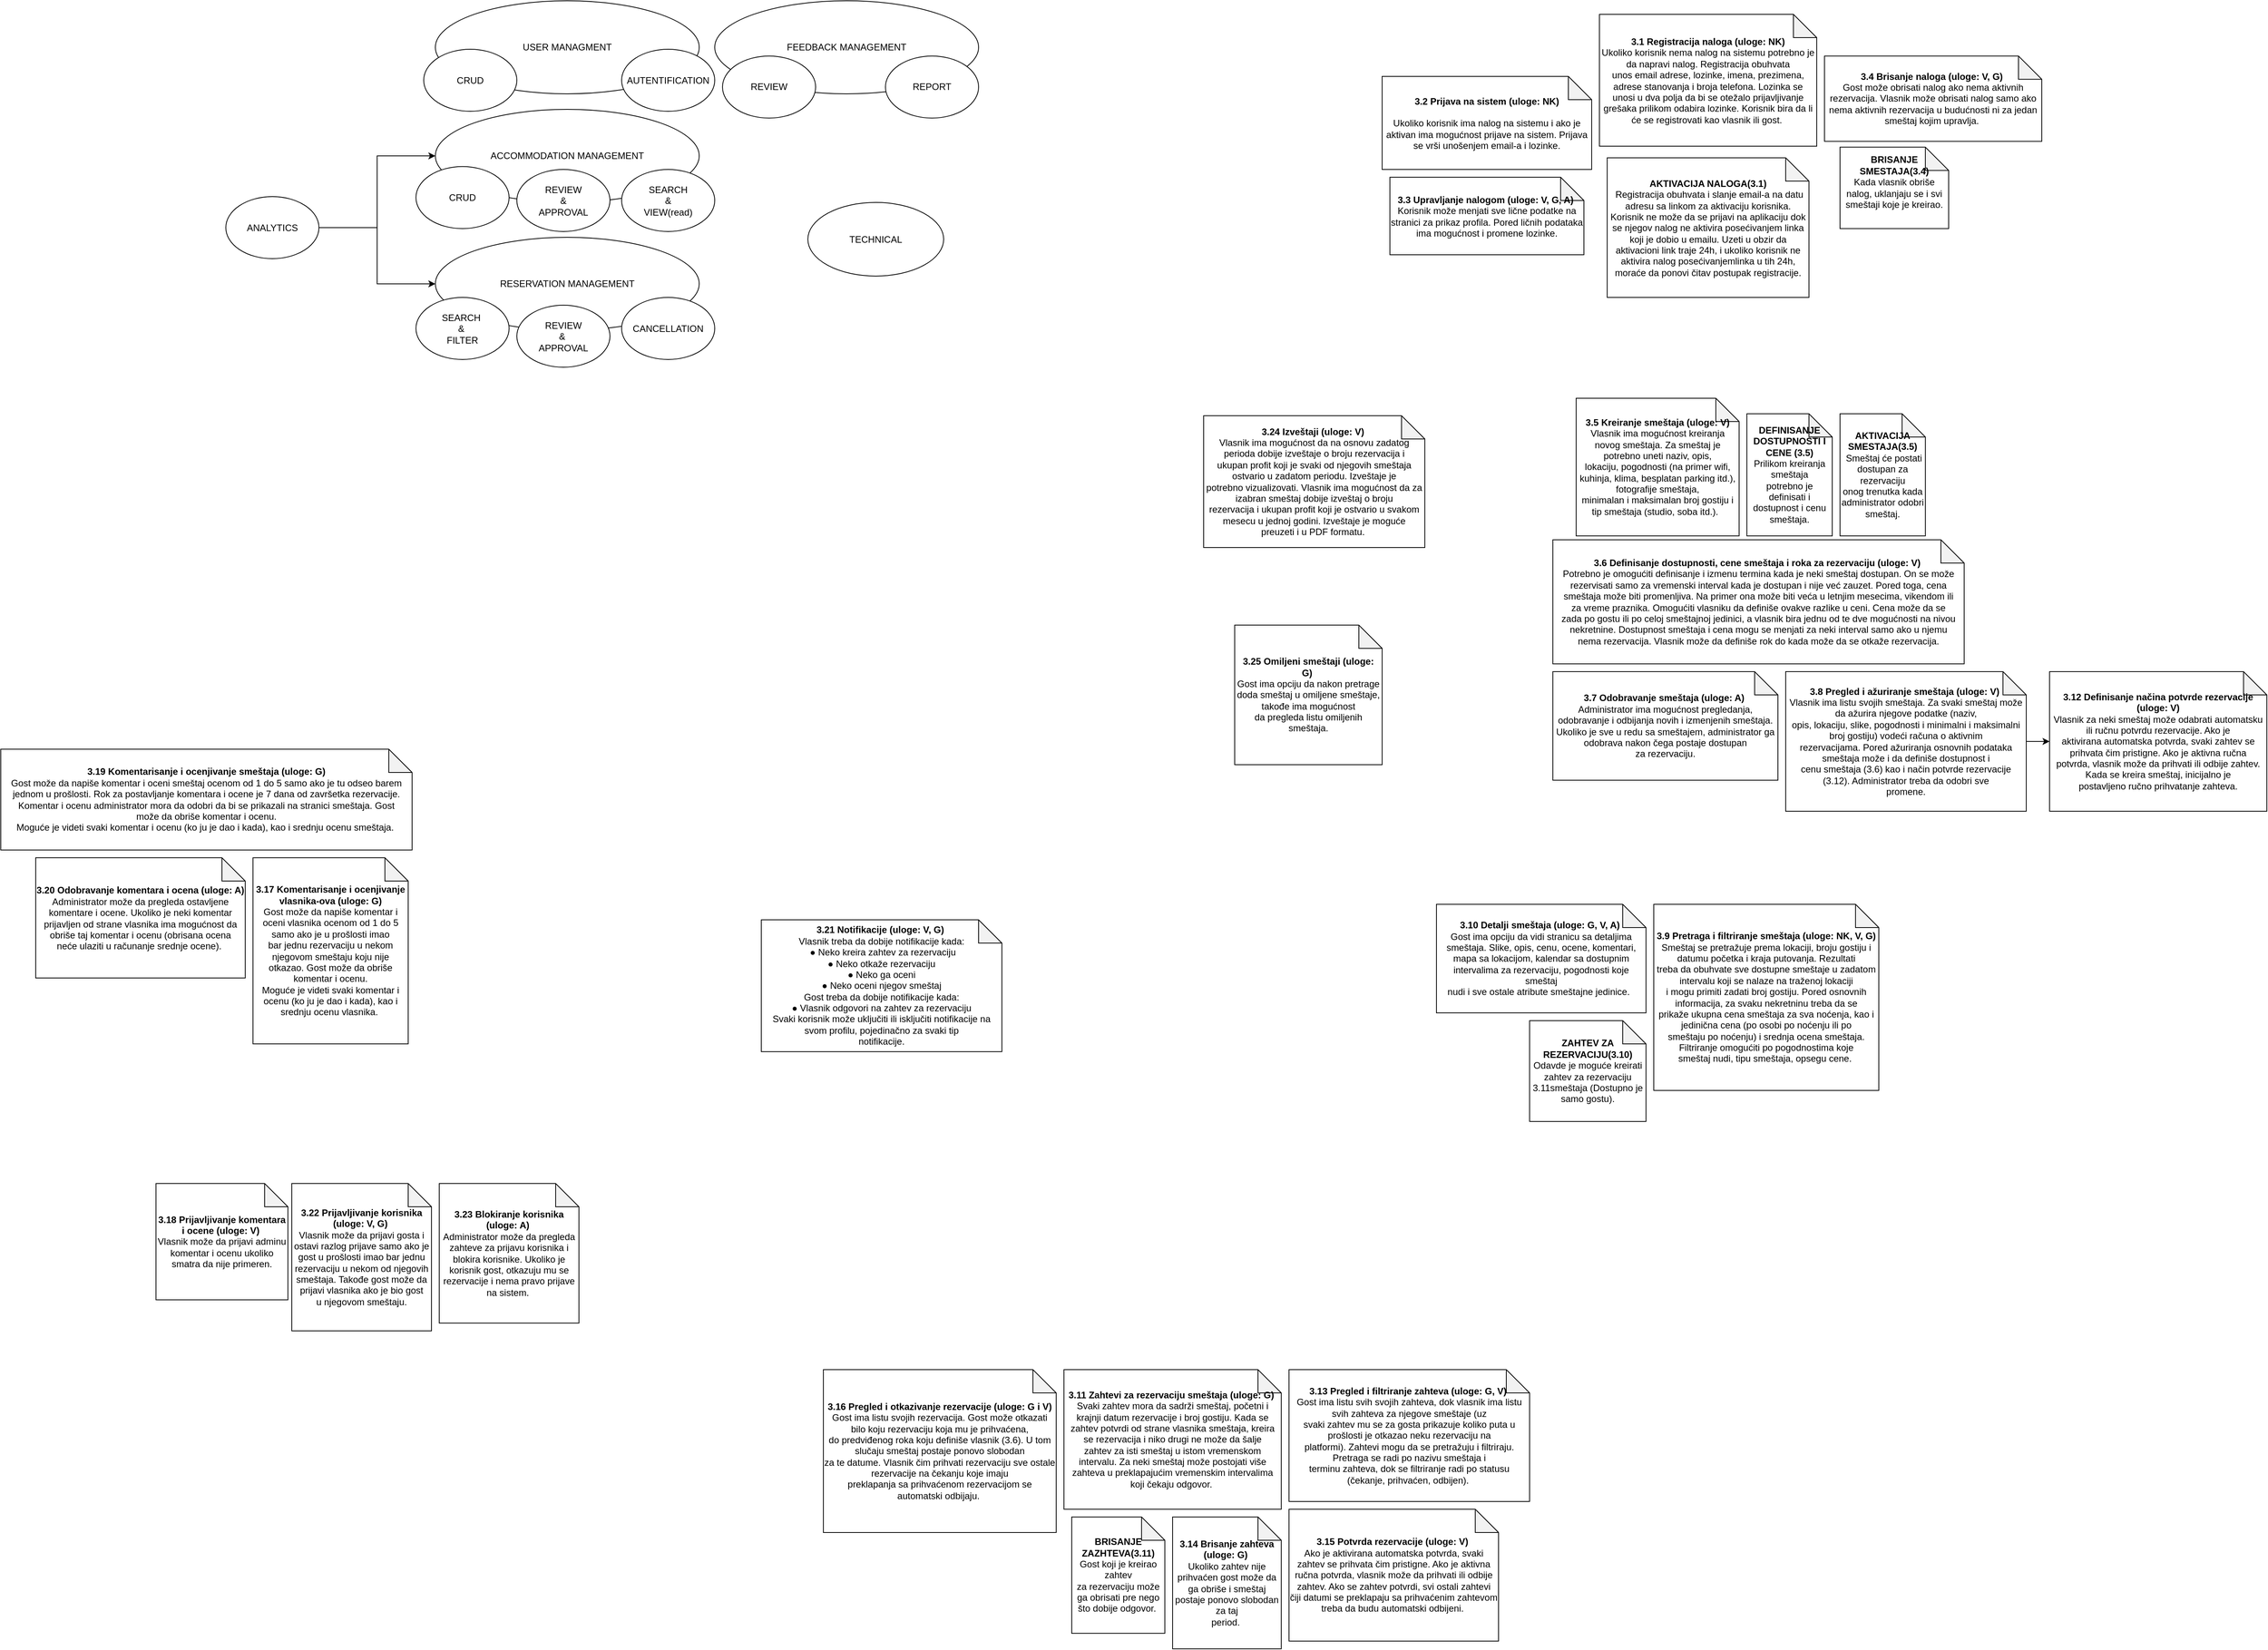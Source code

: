 <mxfile version="22.1.0" type="github">
  <diagram name="Page-1" id="wxxaoA3hYLvJC0KUvrLp">
    <mxGraphModel dx="6309" dy="2640" grid="1" gridSize="10" guides="1" tooltips="1" connect="1" arrows="1" fold="1" page="1" pageScale="1" pageWidth="850" pageHeight="1100" math="0" shadow="0">
      <root>
        <mxCell id="0" />
        <mxCell id="1" parent="0" />
        <mxCell id="fVZ4tSZ_obKM28BY9sw6-1" value="&lt;div style=&quot;&quot;&gt;&lt;b style=&quot;background-color: initial;&quot;&gt;3.1 Registracija naloga (uloge: NK)&lt;/b&gt;&lt;/div&gt;&lt;span style=&quot;background-color: initial;&quot;&gt;&lt;div style=&quot;&quot;&gt;&lt;span style=&quot;background-color: initial;&quot;&gt;Ukoliko korisnik nema nalog na sistemu potrebno je da napravi nalog. Registracija obuhvata&lt;/span&gt;&lt;/div&gt;&lt;/span&gt;&lt;span style=&quot;background-color: initial;&quot;&gt;&lt;div style=&quot;&quot;&gt;&lt;span style=&quot;background-color: initial;&quot;&gt;unos email adrese, lozinke, imena, prezimena, adrese stanovanja i broja telefona. Lozinka se&lt;/span&gt;&lt;/div&gt;&lt;/span&gt;&lt;span style=&quot;background-color: initial;&quot;&gt;&lt;div style=&quot;&quot;&gt;&lt;span style=&quot;background-color: initial;&quot;&gt;unosi u dva polja da bi se otežalo prijavljivanje grešaka prilikom odabira lozinke.&lt;/span&gt;&lt;span style=&quot;background-color: initial;&quot;&gt;&amp;nbsp;Korisnik bira da li će se registrovati&amp;nbsp;&lt;/span&gt;&lt;span style=&quot;background-color: initial;&quot;&gt;kao vlasnik ili gost.&amp;nbsp;&lt;/span&gt;&lt;/div&gt;&lt;/span&gt;" style="shape=note;whiteSpace=wrap;html=1;backgroundOutline=1;darkOpacity=0.05;align=center;" vertex="1" parent="1">
          <mxGeometry x="820" y="52.5" width="280" height="170" as="geometry" />
        </mxCell>
        <mxCell id="fVZ4tSZ_obKM28BY9sw6-2" value="&lt;div style=&quot;&quot;&gt;&lt;b&gt;3.2 Prijava na sistem (uloge: NK)&lt;/b&gt;&lt;/div&gt;&lt;div style=&quot;&quot;&gt;&lt;br/&gt;Ukoliko korisnik ima nalog na sistemu i ako je aktivan ima mogućnost prijave na sistem. Prijava&lt;br/&gt;se vrši unošenjem email-a i lozinke.&lt;br&gt;&lt;/div&gt;" style="shape=note;whiteSpace=wrap;html=1;backgroundOutline=1;darkOpacity=0.05;align=center;" vertex="1" parent="1">
          <mxGeometry x="540" y="132.5" width="270" height="120" as="geometry" />
        </mxCell>
        <mxCell id="fVZ4tSZ_obKM28BY9sw6-3" value="&lt;div style=&quot;&quot;&gt;&lt;b&gt;3.3 Upravljanje nalogom (uloge: V, G, A)&amp;nbsp;&lt;/b&gt;&lt;/div&gt;&lt;div style=&quot;&quot;&gt;Korisnik može menjati sve lične podatke na stranici za prikaz profila. Pored ličnih podataka ima mogućnost i promene lozinke.&lt;br&gt;&lt;/div&gt;" style="shape=note;whiteSpace=wrap;html=1;backgroundOutline=1;darkOpacity=0.05;align=center;" vertex="1" parent="1">
          <mxGeometry x="550" y="262.5" width="250" height="100" as="geometry" />
        </mxCell>
        <mxCell id="fVZ4tSZ_obKM28BY9sw6-4" value="&lt;div style=&quot;&quot;&gt;&lt;b&gt;3.4 Brisanje naloga (uloge: V, G)&amp;nbsp;&lt;/b&gt;&lt;/div&gt;&lt;div style=&quot;&quot;&gt;Gost može obrisati nalog ako nema aktivnih rezervacija. Vlasnik može obrisati nalog samo ako&lt;br&gt;nema aktivnih rezervacija u budućnosti ni za jedan smeštaj kojim upravlja.&amp;nbsp;&lt;br&gt;&lt;/div&gt;" style="shape=note;whiteSpace=wrap;html=1;backgroundOutline=1;darkOpacity=0.05;align=center;" vertex="1" parent="1">
          <mxGeometry x="1110" y="106.25" width="280" height="110" as="geometry" />
        </mxCell>
        <mxCell id="fVZ4tSZ_obKM28BY9sw6-5" value="&lt;div style=&quot;&quot;&gt;&lt;b&gt;3.5 Kreiranje smeštaja (uloge: V)&lt;/b&gt;&lt;br&gt;Vlasnik ima mogućnost kreiranja novog smeštaja. Za smeštaj je potrebno uneti naziv, opis,&lt;br&gt;lokaciju, pogodnosti (na primer wifi, kuhinja, klima, besplatan parking itd.), fotografije smeštaja,&lt;br&gt;minimalan i maksimalan broj gostiju i tip smeštaja (studio, soba itd.). &amp;nbsp;&lt;br&gt;&lt;/div&gt;" style="shape=note;whiteSpace=wrap;html=1;backgroundOutline=1;darkOpacity=0.05;align=center;" vertex="1" parent="1">
          <mxGeometry x="790" y="547.5" width="210" height="177.5" as="geometry" />
        </mxCell>
        <mxCell id="fVZ4tSZ_obKM28BY9sw6-7" value="&lt;div style=&quot;&quot;&gt;&lt;b&gt;3.21 Notifikacije (uloge: V, G)&amp;nbsp;&lt;/b&gt;&lt;/div&gt;&lt;div style=&quot;&quot;&gt;Vlasnik treba da dobije notifikacije kada:&lt;/div&gt;&lt;div style=&quot;&quot;&gt;&amp;nbsp;● Neko kreira zahtev za rezervaciju&lt;br/&gt; ● Neko otkaže rezervaciju&lt;br/&gt; ● Neko ga oceni&lt;br/&gt; ● Neko oceni njegov smeštaj&lt;br/&gt;Gost treba da dobije notifikacije kada:&lt;br/&gt; ● Vlasnik odgovori na zahtev za rezervaciju&lt;br/&gt;Svaki korisnik može uključiti ili isključiti notifikacije na svom profilu, pojedinačno za svaki tip&lt;br/&gt;notifikacije.&lt;br&gt;&lt;/div&gt;" style="shape=note;whiteSpace=wrap;html=1;backgroundOutline=1;darkOpacity=0.05;align=center;" vertex="1" parent="1">
          <mxGeometry x="-260" y="1220" width="310" height="170" as="geometry" />
        </mxCell>
        <mxCell id="fVZ4tSZ_obKM28BY9sw6-8" value="&lt;div style=&quot;&quot;&gt;&lt;b&gt;3.20 Odobravanje komentara i ocena (uloge: A)&lt;br/&gt;&lt;/b&gt;Administrator može da pregleda ostavljene komentare i ocene. Ukoliko je neki komentar&lt;br/&gt;prijavljen od strane vlasnika ima mogućnost da obriše taj komentar i ocenu (obrisana ocena&lt;br/&gt;neće ulaziti u računanje srednje ocene).&amp;nbsp;&lt;br&gt;&lt;/div&gt;" style="shape=note;whiteSpace=wrap;html=1;backgroundOutline=1;darkOpacity=0.05;align=center;" vertex="1" parent="1">
          <mxGeometry x="-1195" y="1140" width="270" height="155" as="geometry" />
        </mxCell>
        <mxCell id="fVZ4tSZ_obKM28BY9sw6-9" value="&lt;div style=&quot;&quot;&gt;&lt;b&gt;3.19 Komentarisanje i ocenjivanje smeštaja (uloge: G)&lt;br/&gt;&lt;/b&gt;Gost može da napiše komentar i oceni smeštaj ocenom od 1 do 5 samo ako je tu odseo barem&lt;br/&gt;jednom u prošlosti. Rok za postavljanje komentara i ocene je 7 dana od završetka rezervacije.&lt;br/&gt;Komentar i ocenu administrator mora da odobri da bi se prikazali na stranici smeštaja. Gost&lt;br/&gt;može da obriše komentar i ocenu.&lt;br/&gt;Moguće je videti svaki komentar i ocenu (ko ju je dao i kada), kao i srednju ocenu smeštaja.&amp;nbsp;&lt;br&gt;&lt;/div&gt;" style="shape=note;whiteSpace=wrap;html=1;backgroundOutline=1;darkOpacity=0.05;align=center;" vertex="1" parent="1">
          <mxGeometry x="-1240" y="1000" width="530" height="130" as="geometry" />
        </mxCell>
        <mxCell id="fVZ4tSZ_obKM28BY9sw6-10" value="&lt;div style=&quot;&quot;&gt;&lt;b&gt;3.18 Prijavljivanje komentara i ocene (uloge: V)&amp;nbsp;&lt;/b&gt;&lt;/div&gt;&lt;div style=&quot;&quot;&gt;Vlasnik može da prijavi adminu komentar i ocenu ukoliko smatra da nije primeren.&lt;br&gt;&lt;/div&gt;" style="shape=note;whiteSpace=wrap;html=1;backgroundOutline=1;darkOpacity=0.05;align=center;" vertex="1" parent="1">
          <mxGeometry x="-1040" y="1560" width="170" height="150" as="geometry" />
        </mxCell>
        <mxCell id="fVZ4tSZ_obKM28BY9sw6-11" value="&lt;div style=&quot;&quot;&gt;&lt;b&gt;3.17 Komentarisanje i ocenjivanje vlasnika-ova (uloge: G)&lt;br/&gt;&lt;/b&gt;Gost može da napiše komentar i oceni vlasnika ocenom od 1 do 5 samo ako je u prošlosti imao&lt;br/&gt;bar jednu rezervaciju u nekom njegovom smeštaju koju nije otkazao. Gost može da obriše&lt;br/&gt;komentar i ocenu.&lt;br/&gt;Moguće je videti svaki komentar i ocenu (ko ju je dao i kada), kao i srednju ocenu vlasnika.&amp;nbsp;&lt;br&gt;&lt;/div&gt;" style="shape=note;whiteSpace=wrap;html=1;backgroundOutline=1;darkOpacity=0.05;align=center;" vertex="1" parent="1">
          <mxGeometry x="-915" y="1140" width="200" height="240" as="geometry" />
        </mxCell>
        <mxCell id="fVZ4tSZ_obKM28BY9sw6-12" value="&lt;div style=&quot;&quot;&gt;&lt;b&gt;3.16 Pregled i otkazivanje rezervacije (uloge: G i V)&lt;br/&gt;&lt;/b&gt;Gost ima listu svojih rezervacija. Gost može otkazati bilo koju rezervaciju koja mu je prihvaćena,&lt;br/&gt;do predviđenog roka koju definiše vlasnik (3.6). U tom slučaju smeštaj postaje ponovo slobodan&lt;br/&gt;za te datume. Vlasnik čim prihvati rezervaciju sve ostale rezervacije na čekanju koje imaju&lt;br/&gt;preklapanja sa prihvaćenom rezervacijom se automatski odbijaju.&amp;nbsp;&lt;br&gt;&lt;/div&gt;" style="shape=note;whiteSpace=wrap;html=1;backgroundOutline=1;darkOpacity=0.05;align=center;" vertex="1" parent="1">
          <mxGeometry x="-180" y="1800" width="300" height="210" as="geometry" />
        </mxCell>
        <mxCell id="fVZ4tSZ_obKM28BY9sw6-13" value="&lt;div style=&quot;&quot;&gt;&lt;b&gt;3.15 Potvrda rezervacije (uloge: V)&amp;nbsp;&lt;/b&gt;&lt;/div&gt;&lt;div style=&quot;&quot;&gt;Ako je aktivirana automatska potvrda, svaki zahtev se prihvata čim pristigne. Ako je aktivna&lt;br/&gt;ručna potvrda, vlasnik može da prihvati ili odbije zahtev. Ako se zahtev potvrdi, svi ostali zahtevi&lt;br/&gt;čiji datumi se preklapaju sa prihvaćenim zahtevom treba da budu automatski odbijeni.&amp;nbsp;&lt;br&gt;&lt;/div&gt;" style="shape=note;whiteSpace=wrap;html=1;backgroundOutline=1;darkOpacity=0.05;align=center;" vertex="1" parent="1">
          <mxGeometry x="420" y="1980" width="270" height="170" as="geometry" />
        </mxCell>
        <mxCell id="fVZ4tSZ_obKM28BY9sw6-14" value="&lt;div style=&quot;&quot;&gt;&lt;b&gt;3.14 Brisanje zahteva (uloge: G)&amp;nbsp;&lt;/b&gt;&lt;/div&gt;&lt;div style=&quot;&quot;&gt;Ukoliko zahtev nije prihvaćen gost može da ga obriše i smeštaj postaje ponovo slobodan za taj&lt;br/&gt;period.&amp;nbsp;&lt;br&gt;&lt;/div&gt;" style="shape=note;whiteSpace=wrap;html=1;backgroundOutline=1;darkOpacity=0.05;align=center;" vertex="1" parent="1">
          <mxGeometry x="270" y="1990" width="140" height="170" as="geometry" />
        </mxCell>
        <mxCell id="fVZ4tSZ_obKM28BY9sw6-15" value="&lt;div style=&quot;&quot;&gt;&lt;b&gt;3.13 Pregled i filtriranje zahteva (uloge: G, V)&amp;nbsp;&lt;/b&gt;&lt;/div&gt;&lt;div style=&quot;&quot;&gt;Gost ima listu svih svojih zahteva, dok vlasnik ima listu svih zahteva za njegove smeštaje (uz&lt;br/&gt;svaki zahtev mu se za gosta prikazuje koliko puta u prošlosti je otkazao neku rezervaciju na&lt;br/&gt;platformi). Zahtevi mogu da se pretražuju i filtriraju. Pretraga se radi po nazivu smeštaja i&lt;br/&gt;terminu zahteva, dok se filtriranje radi po statusu (čekanje, prihvaćen, odbijen).&amp;nbsp;&lt;br&gt;&lt;/div&gt;" style="shape=note;whiteSpace=wrap;html=1;backgroundOutline=1;darkOpacity=0.05;align=center;" vertex="1" parent="1">
          <mxGeometry x="420" y="1800" width="310" height="170" as="geometry" />
        </mxCell>
        <mxCell id="fVZ4tSZ_obKM28BY9sw6-16" value="&lt;div style=&quot;&quot;&gt;&lt;b&gt;3.12 Definisanje načina potvrde rezervacije (uloge: V)&lt;br/&gt;&lt;/b&gt;Vlasnik za neki smeštaj može odabrati automatsku ili ručnu potvrdu rezervacije. Ako je&lt;br/&gt;aktivirana automatska potvrda, svaki zahtev se prihvata čim pristigne. Ako je aktivna ručna&lt;br/&gt;potvrda, vlasnik može da prihvati ili odbije zahtev. Kada se kreira smeštaj, inicijalno je&lt;br/&gt;postavljeno ručno prihvatanje zahteva.&lt;br&gt;&lt;/div&gt;" style="shape=note;whiteSpace=wrap;html=1;backgroundOutline=1;darkOpacity=0.05;align=center;" vertex="1" parent="1">
          <mxGeometry x="1400" y="900" width="280" height="180" as="geometry" />
        </mxCell>
        <mxCell id="fVZ4tSZ_obKM28BY9sw6-17" value="&lt;div style=&quot;&quot;&gt;&lt;b&gt;3.11 Zahtevi za rezervaciju smeštaja (uloge: G)&amp;nbsp;&lt;/b&gt;&lt;/div&gt;&lt;div style=&quot;&quot;&gt;Svaki zahtev mora da sadrži smeštaj, početni i krajnji datum rezervacije i broj gostiju. Kada se&lt;br&gt;zahtev potvrdi od strane vlasnika smeštaja, kreira se rezervacija i niko drugi ne može da šalje&lt;br&gt;zahtev za isti smeštaj u istom vremenskom intervalu. Za neki smeštaj može postojati više&lt;br&gt;zahteva u preklapajućim vremenskim intervalima koji čekaju odgovor.&amp;nbsp;&lt;br&gt;&lt;/div&gt;" style="shape=note;whiteSpace=wrap;html=1;backgroundOutline=1;darkOpacity=0.05;align=center;" vertex="1" parent="1">
          <mxGeometry x="130" y="1800" width="280" height="180" as="geometry" />
        </mxCell>
        <mxCell id="fVZ4tSZ_obKM28BY9sw6-18" value="&lt;div style=&quot;&quot;&gt;&lt;b&gt;3.10 Detalji smeštaja (uloge: G, V, A)&amp;nbsp;&lt;/b&gt;&lt;/div&gt;&lt;div style=&quot;&quot;&gt;Gost ima opciju da vidi stranicu sa detaljima smeštaja. Slike, opis, cenu, ocene, komentari,&lt;br&gt;mapa sa lokacijom, kalendar sa dostupnim intervalima za rezervaciju, pogodnosti koje smeštaj&lt;br&gt;nudi i sve ostale atribute smeštajne jedinice. &amp;nbsp;&lt;br&gt;&lt;/div&gt;" style="shape=note;whiteSpace=wrap;html=1;backgroundOutline=1;darkOpacity=0.05;align=center;" vertex="1" parent="1">
          <mxGeometry x="610" y="1200" width="270" height="140" as="geometry" />
        </mxCell>
        <mxCell id="fVZ4tSZ_obKM28BY9sw6-19" value="&lt;div style=&quot;&quot;&gt;&lt;b&gt;3.9 Pretraga i filtriranje smeštaja (uloge: NK, V, G)&lt;/b&gt;&lt;br/&gt;Smeštaj se pretražuje prema lokaciji, broju gostiju i datumu početka i kraja putovanja. Rezultati&lt;br/&gt;treba da obuhvate sve dostupne smeštaje u zadatom intervalu koji se nalaze na traženoj lokaciji&lt;br/&gt;i mogu primiti zadati broj gostiju. Pored osnovnih informacija, za svaku nekretninu treba da se&lt;br/&gt;prikaže ukupna cena smeštaja za sva noćenja, kao i jedinična cena (po osobi po noćenju ili po&lt;br/&gt;smeštaju po noćenju) i srednja ocena smeštaja. Filtriranje omogućiti po pogodnostima koje&lt;br/&gt;smeštaj nudi, tipu smeštaja, opsegu cene.&amp;nbsp;&lt;br&gt;&lt;/div&gt;" style="shape=note;whiteSpace=wrap;html=1;backgroundOutline=1;darkOpacity=0.05;align=center;" vertex="1" parent="1">
          <mxGeometry x="890" y="1200" width="290" height="240" as="geometry" />
        </mxCell>
        <mxCell id="fVZ4tSZ_obKM28BY9sw6-20" value="&lt;div style=&quot;&quot;&gt;&lt;b&gt;3.8 Pregled i ažuriranje smeštaja (uloge: V)&amp;nbsp;&lt;/b&gt;&lt;/div&gt;&lt;div style=&quot;&quot;&gt;Vlasnik ima listu svojih smeštaja. Za svaki smeštaj može da ažurira njegove podatke (naziv,&lt;br/&gt;opis, lokaciju, slike, pogodnosti i minimalni i maksimalni broj gostiju) vodeći računa o aktivnim&lt;br/&gt;rezervacijama. Pored ažuriranja osnovnih podataka smeštaja može i da definiše dostupnost i&lt;br/&gt;cenu smeštaja (3.6) kao i način potvrde rezervacije (3.12). Administrator treba da odobri sve&lt;br/&gt;promene.&lt;br&gt;&lt;/div&gt;" style="shape=note;whiteSpace=wrap;html=1;backgroundOutline=1;darkOpacity=0.05;align=center;" vertex="1" parent="1">
          <mxGeometry x="1060" y="900" width="310" height="180" as="geometry" />
        </mxCell>
        <mxCell id="fVZ4tSZ_obKM28BY9sw6-21" value="&lt;div style=&quot;&quot;&gt;&lt;b&gt;3.7 Odobravanje smeštaja (uloge: A)&amp;nbsp;&lt;/b&gt;&lt;/div&gt;&lt;div style=&quot;&quot;&gt;Administrator ima mogućnost pregledanja, odobravanje i odbijanja novih i izmenjenih smeštaja.&lt;br/&gt;Ukoliko je sve u redu sa smeštajem, administrator ga odobrava nakon čega postaje dostupan&lt;br/&gt;za rezervaciju.&lt;br&gt;&lt;/div&gt;" style="shape=note;whiteSpace=wrap;html=1;backgroundOutline=1;darkOpacity=0.05;align=center;" vertex="1" parent="1">
          <mxGeometry x="760" y="900" width="290" height="140" as="geometry" />
        </mxCell>
        <mxCell id="fVZ4tSZ_obKM28BY9sw6-22" value="&lt;div style=&quot;&quot;&gt;&lt;b&gt;3.6 Definisanje dostupnosti, cene smeštaja i roka za rezervaciju (uloge: V)&amp;nbsp;&lt;/b&gt;&lt;/div&gt;&lt;div style=&quot;&quot;&gt;Potrebno je omogućiti definisanje i izmenu termina kada je neki smeštaj dostupan. On se može&lt;br/&gt;rezervisati samo za vremenski interval kada je dostupan i nije već zauzet. Pored toga, cena&lt;br/&gt;smeštaja može biti promenljiva. Na primer ona može biti veća u letnjim mesecima, vikendom ili&lt;br/&gt;za vreme praznika. Omogućiti vlasniku da definiše ovakve razlike u ceni. Cena može da se&lt;br/&gt;zada po gostu ili po celoj smeštajnoj jedinici, a vlasnik bira jednu od te dve mogućnosti na nivou&lt;br/&gt;nekretnine. Dostupnost smeštaja i cena mogu se menjati za neki interval samo ako u njemu&lt;br/&gt;nema rezervacija. Vlasnik može da definiše rok do kada može da se otkaže rezervacija.&lt;br&gt;&lt;/div&gt;" style="shape=note;whiteSpace=wrap;html=1;backgroundOutline=1;darkOpacity=0.05;align=center;" vertex="1" parent="1">
          <mxGeometry x="760" y="730" width="530" height="160" as="geometry" />
        </mxCell>
        <mxCell id="fVZ4tSZ_obKM28BY9sw6-24" value="&lt;div style=&quot;&quot;&gt;&lt;b&gt;3.24 Izveštaji (uloge: V)&amp;nbsp;&lt;/b&gt;&lt;/div&gt;&lt;div style=&quot;&quot;&gt;Vlasnik ima mogućnost da na osnovu zadatog perioda dobije izveštaje o broju rezervacija i&lt;br/&gt;ukupan profit koji je svaki od njegovih smeštaja ostvario u zadatom periodu. Izveštaje je&lt;br/&gt;potrebno vizualizovati. Vlasnik ima mogućnost da za izabran smeštaj dobije izveštaj o broju&lt;br/&gt;rezervacija i ukupan profit koji je ostvario u svakom mesecu u jednoj godini. Izveštaje je moguće&lt;br/&gt;preuzeti i u PDF formatu.&amp;nbsp;&lt;br&gt;&lt;/div&gt;" style="shape=note;whiteSpace=wrap;html=1;backgroundOutline=1;darkOpacity=0.05;align=center;" vertex="1" parent="1">
          <mxGeometry x="310" y="570" width="285" height="170" as="geometry" />
        </mxCell>
        <mxCell id="fVZ4tSZ_obKM28BY9sw6-25" value="&lt;div style=&quot;&quot;&gt;&lt;b&gt;3.23 Blokiranje korisnika (uloge: A)&amp;nbsp;&lt;/b&gt;&lt;/div&gt;&lt;div style=&quot;&quot;&gt;Administrator može da pregleda zahteve za prijavu korisnika i blokira korisnike. Ukoliko je&lt;br/&gt;korisnik gost, otkazuju mu se rezervacije i nema pravo prijave na sistem.&amp;nbsp;&lt;br&gt;&lt;/div&gt;" style="shape=note;whiteSpace=wrap;html=1;backgroundOutline=1;darkOpacity=0.05;align=center;" vertex="1" parent="1">
          <mxGeometry x="-675" y="1560" width="180" height="180" as="geometry" />
        </mxCell>
        <mxCell id="fVZ4tSZ_obKM28BY9sw6-26" value="&lt;div style=&quot;&quot;&gt;&lt;b&gt;3.22 Prijavljivanje korisnika (uloge: V, G)&amp;nbsp;&lt;/b&gt;&lt;/div&gt;&lt;div style=&quot;&quot;&gt;Vlasnik može da prijavi gosta i ostavi razlog prijave samo ako je gost u prošlosti imao bar jednu&lt;br/&gt;rezervaciju u nekom od njegovih smeštaja. Takođe gost može da prijavi vlasnika ako je bio gost&lt;br/&gt;u njegovom smeštaju.&lt;br&gt;&lt;/div&gt;" style="shape=note;whiteSpace=wrap;html=1;backgroundOutline=1;darkOpacity=0.05;align=center;" vertex="1" parent="1">
          <mxGeometry x="-865" y="1560" width="180" height="190" as="geometry" />
        </mxCell>
        <mxCell id="fVZ4tSZ_obKM28BY9sw6-27" value="USER MANAGMENT" style="ellipse;whiteSpace=wrap;html=1;" vertex="1" parent="1">
          <mxGeometry x="-680" y="35" width="340" height="120" as="geometry" />
        </mxCell>
        <mxCell id="fVZ4tSZ_obKM28BY9sw6-28" value="ACCOMMODATION MANAGEMENT" style="ellipse;whiteSpace=wrap;html=1;" vertex="1" parent="1">
          <mxGeometry x="-680" y="175" width="340" height="120" as="geometry" />
        </mxCell>
        <mxCell id="fVZ4tSZ_obKM28BY9sw6-29" value="RESERVATION MANAGEMENT" style="ellipse;whiteSpace=wrap;html=1;" vertex="1" parent="1">
          <mxGeometry x="-680" y="340" width="340" height="120" as="geometry" />
        </mxCell>
        <mxCell id="fVZ4tSZ_obKM28BY9sw6-30" value="FEEDBACK MANAGEMENT" style="ellipse;whiteSpace=wrap;html=1;" vertex="1" parent="1">
          <mxGeometry x="-320" y="35" width="340" height="120" as="geometry" />
        </mxCell>
        <mxCell id="fVZ4tSZ_obKM28BY9sw6-53" style="edgeStyle=orthogonalEdgeStyle;rounded=0;orthogonalLoop=1;jettySize=auto;html=1;" edge="1" parent="1" source="fVZ4tSZ_obKM28BY9sw6-31" target="fVZ4tSZ_obKM28BY9sw6-28">
          <mxGeometry relative="1" as="geometry" />
        </mxCell>
        <mxCell id="fVZ4tSZ_obKM28BY9sw6-54" style="edgeStyle=orthogonalEdgeStyle;rounded=0;orthogonalLoop=1;jettySize=auto;html=1;entryX=0;entryY=0.5;entryDx=0;entryDy=0;" edge="1" parent="1" source="fVZ4tSZ_obKM28BY9sw6-31" target="fVZ4tSZ_obKM28BY9sw6-29">
          <mxGeometry relative="1" as="geometry" />
        </mxCell>
        <mxCell id="fVZ4tSZ_obKM28BY9sw6-31" value="ANALYTICS" style="ellipse;whiteSpace=wrap;html=1;" vertex="1" parent="1">
          <mxGeometry x="-950" y="287.5" width="120" height="80" as="geometry" />
        </mxCell>
        <mxCell id="fVZ4tSZ_obKM28BY9sw6-32" value="AUTENTIFICATION" style="ellipse;whiteSpace=wrap;html=1;" vertex="1" parent="1">
          <mxGeometry x="-440" y="97.5" width="120" height="80" as="geometry" />
        </mxCell>
        <mxCell id="fVZ4tSZ_obKM28BY9sw6-33" value="TECHNICAL" style="ellipse;whiteSpace=wrap;html=1;" vertex="1" parent="1">
          <mxGeometry x="-200" y="295" width="175" height="95" as="geometry" />
        </mxCell>
        <mxCell id="fVZ4tSZ_obKM28BY9sw6-34" value="&lt;div style=&quot;&quot;&gt;&lt;b&gt;AKTIVACIJA NALOGA(3.1)&lt;/b&gt;&lt;/div&gt;&lt;div style=&quot;&quot;&gt;&lt;span style=&quot;background-color: initial;&quot;&gt;&amp;nbsp;Registracija&amp;nbsp;&lt;/span&gt;&lt;span style=&quot;background-color: initial; border-color: var(--border-color);&quot;&gt;obuhvata i slanje email-a na datu adresu sa linkom za aktivaciju korisnika. Korisnik ne može da&amp;nbsp;&lt;/span&gt;&lt;span style=&quot;background-color: initial; border-color: var(--border-color);&quot;&gt;se prijavi na aplikaciju dok se njegov nalog ne aktivira posećivanjem linka koji je dobio u emailu. Uzeti u obzir da aktivacioni link traje 24h, i ukoliko korisnik ne aktivira nalog posećivanjem&lt;/span&gt;&lt;span style=&quot;background-color: initial; border-color: var(--border-color);&quot;&gt;linka u tih 24h, moraće da ponovi čitav postupak registracije.&lt;/span&gt;&lt;br&gt;&lt;/div&gt;" style="shape=note;whiteSpace=wrap;html=1;backgroundOutline=1;darkOpacity=0.05;align=center;" vertex="1" parent="1">
          <mxGeometry x="830" y="237.5" width="260" height="180" as="geometry" />
        </mxCell>
        <mxCell id="fVZ4tSZ_obKM28BY9sw6-35" value="&lt;div style=&quot;&quot;&gt;&lt;/div&gt;&lt;b&gt;BRISANJE SMESTAJA(3.4)&lt;br&gt;&lt;/b&gt;Kada vlasnik obriše&lt;br style=&quot;border-color: var(--border-color);&quot;&gt;nalog, uklanjaju se i svi smeštaji koje je kreirao.&lt;div style=&quot;&quot;&gt;&amp;nbsp;&lt;br&gt;&lt;/div&gt;" style="shape=note;whiteSpace=wrap;html=1;backgroundOutline=1;darkOpacity=0.05;align=center;" vertex="1" parent="1">
          <mxGeometry x="1130" y="223.75" width="140" height="105" as="geometry" />
        </mxCell>
        <mxCell id="fVZ4tSZ_obKM28BY9sw6-36" value="&lt;div style=&quot;&quot;&gt;&lt;b&gt;DEFINISANJE DOSTUPNOSTI I CENE (3.5)&lt;/b&gt;&lt;/div&gt;&lt;div style=&quot;&quot;&gt;Prilikom kreiranja smeštaja&lt;br style=&quot;border-color: var(--border-color);&quot;&gt;potrebno je definisati i dostupnost i cenu smeštaja.&lt;br&gt;&lt;/div&gt;" style="shape=note;whiteSpace=wrap;html=1;backgroundOutline=1;darkOpacity=0.05;align=center;" vertex="1" parent="1">
          <mxGeometry x="1010" y="567.5" width="110" height="157.5" as="geometry" />
        </mxCell>
        <mxCell id="fVZ4tSZ_obKM28BY9sw6-37" value="&lt;div style=&quot;&quot;&gt;&lt;b&gt;AKTIVACIJA SMESTAJA(3.5)&lt;/b&gt;&lt;/div&gt;&lt;div style=&quot;&quot;&gt;&amp;nbsp;Smeštaj će postati dostupan za rezervaciju&lt;br style=&quot;border-color: var(--border-color);&quot;&gt;onog trenutka kada administrator odobri smeštaj.&lt;br&gt;&lt;/div&gt;" style="shape=note;whiteSpace=wrap;html=1;backgroundOutline=1;darkOpacity=0.05;align=center;" vertex="1" parent="1">
          <mxGeometry x="1130" y="567.5" width="110" height="157.5" as="geometry" />
        </mxCell>
        <mxCell id="fVZ4tSZ_obKM28BY9sw6-38" value="CRUD" style="ellipse;whiteSpace=wrap;html=1;" vertex="1" parent="1">
          <mxGeometry x="-705" y="248.75" width="120" height="80" as="geometry" />
        </mxCell>
        <mxCell id="fVZ4tSZ_obKM28BY9sw6-39" value="SEARCH&lt;br&gt;&amp;amp;&lt;br&gt;VIEW(read)" style="ellipse;whiteSpace=wrap;html=1;" vertex="1" parent="1">
          <mxGeometry x="-440" y="252.5" width="120" height="80" as="geometry" />
        </mxCell>
        <mxCell id="fVZ4tSZ_obKM28BY9sw6-40" value="REVIEW&lt;br&gt;&amp;amp;&lt;br&gt;APPROVAL" style="ellipse;whiteSpace=wrap;html=1;" vertex="1" parent="1">
          <mxGeometry x="-575" y="252.5" width="120" height="80" as="geometry" />
        </mxCell>
        <mxCell id="fVZ4tSZ_obKM28BY9sw6-41" value="&lt;div style=&quot;&quot;&gt;&lt;b&gt;ZAHTEV ZA REZERVACIJU(3.10)&lt;/b&gt;&lt;/div&gt;&lt;div style=&quot;&quot;&gt;Odavde je moguće kreirati zahtev za rezervaciju&lt;br style=&quot;border-color: var(--border-color);&quot;&gt;3.11smeštaja (Dostupno je samo gostu).&lt;b&gt;&lt;br&gt;&lt;/b&gt;&lt;/div&gt;" style="shape=note;whiteSpace=wrap;html=1;backgroundOutline=1;darkOpacity=0.05;align=center;" vertex="1" parent="1">
          <mxGeometry x="730" y="1350" width="150" height="130" as="geometry" />
        </mxCell>
        <mxCell id="fVZ4tSZ_obKM28BY9sw6-42" style="edgeStyle=orthogonalEdgeStyle;rounded=0;orthogonalLoop=1;jettySize=auto;html=1;entryX=0;entryY=0.5;entryDx=0;entryDy=0;entryPerimeter=0;" edge="1" parent="1" source="fVZ4tSZ_obKM28BY9sw6-20" target="fVZ4tSZ_obKM28BY9sw6-16">
          <mxGeometry relative="1" as="geometry" />
        </mxCell>
        <mxCell id="fVZ4tSZ_obKM28BY9sw6-44" value="&lt;div style=&quot;&quot;&gt;&lt;b&gt;BRISANJE ZAZHTEVA(3.11)&lt;/b&gt;&lt;/div&gt;&lt;div style=&quot;&quot;&gt;Gost koji je kreirao zahtev&lt;br style=&quot;border-color: var(--border-color);&quot;&gt;za rezervaciju može ga obrisati pre nego što dobije odgovor.&amp;nbsp;&lt;b&gt;&lt;br&gt;&lt;/b&gt;&lt;/div&gt;" style="shape=note;whiteSpace=wrap;html=1;backgroundOutline=1;darkOpacity=0.05;align=center;" vertex="1" parent="1">
          <mxGeometry x="140" y="1990" width="120" height="150" as="geometry" />
        </mxCell>
        <mxCell id="fVZ4tSZ_obKM28BY9sw6-45" value="SEARCH&amp;nbsp;&lt;br&gt;&amp;amp;&amp;nbsp;&lt;br&gt;FILTER" style="ellipse;whiteSpace=wrap;html=1;" vertex="1" parent="1">
          <mxGeometry x="-705" y="417.5" width="120" height="80" as="geometry" />
        </mxCell>
        <mxCell id="fVZ4tSZ_obKM28BY9sw6-46" value="CRUD" style="ellipse;whiteSpace=wrap;html=1;" vertex="1" parent="1">
          <mxGeometry x="-695" y="97.5" width="120" height="80" as="geometry" />
        </mxCell>
        <mxCell id="fVZ4tSZ_obKM28BY9sw6-47" value="REVIEW&lt;br&gt;&amp;amp;&amp;nbsp;&lt;br&gt;APPROVAL" style="ellipse;whiteSpace=wrap;html=1;" vertex="1" parent="1">
          <mxGeometry x="-575" y="427.5" width="120" height="80" as="geometry" />
        </mxCell>
        <mxCell id="fVZ4tSZ_obKM28BY9sw6-48" value="CANCELLATION" style="ellipse;whiteSpace=wrap;html=1;" vertex="1" parent="1">
          <mxGeometry x="-440" y="417.5" width="120" height="80" as="geometry" />
        </mxCell>
        <mxCell id="fVZ4tSZ_obKM28BY9sw6-49" value="&lt;div style=&quot;&quot;&gt;&lt;b&gt;3.25 Omiljeni smeštaji (uloge: G)&amp;nbsp;&lt;/b&gt;&lt;/div&gt;&lt;div style=&quot;&quot;&gt;Gost ima opciju da nakon pretrage doda smeštaj u omiljene smeštaje, takođe ima mogućnost&lt;br/&gt;da pregleda listu omiljenih smeštaja.&lt;br&gt;&lt;/div&gt;" style="shape=note;whiteSpace=wrap;html=1;backgroundOutline=1;darkOpacity=0.05;align=center;" vertex="1" parent="1">
          <mxGeometry x="350" y="840" width="190" height="180" as="geometry" />
        </mxCell>
        <mxCell id="fVZ4tSZ_obKM28BY9sw6-51" value="REVIEW" style="ellipse;whiteSpace=wrap;html=1;" vertex="1" parent="1">
          <mxGeometry x="-310" y="106.25" width="120" height="80" as="geometry" />
        </mxCell>
        <mxCell id="fVZ4tSZ_obKM28BY9sw6-52" value="REPORT" style="ellipse;whiteSpace=wrap;html=1;" vertex="1" parent="1">
          <mxGeometry x="-100" y="106.25" width="120" height="80" as="geometry" />
        </mxCell>
      </root>
    </mxGraphModel>
  </diagram>
</mxfile>

